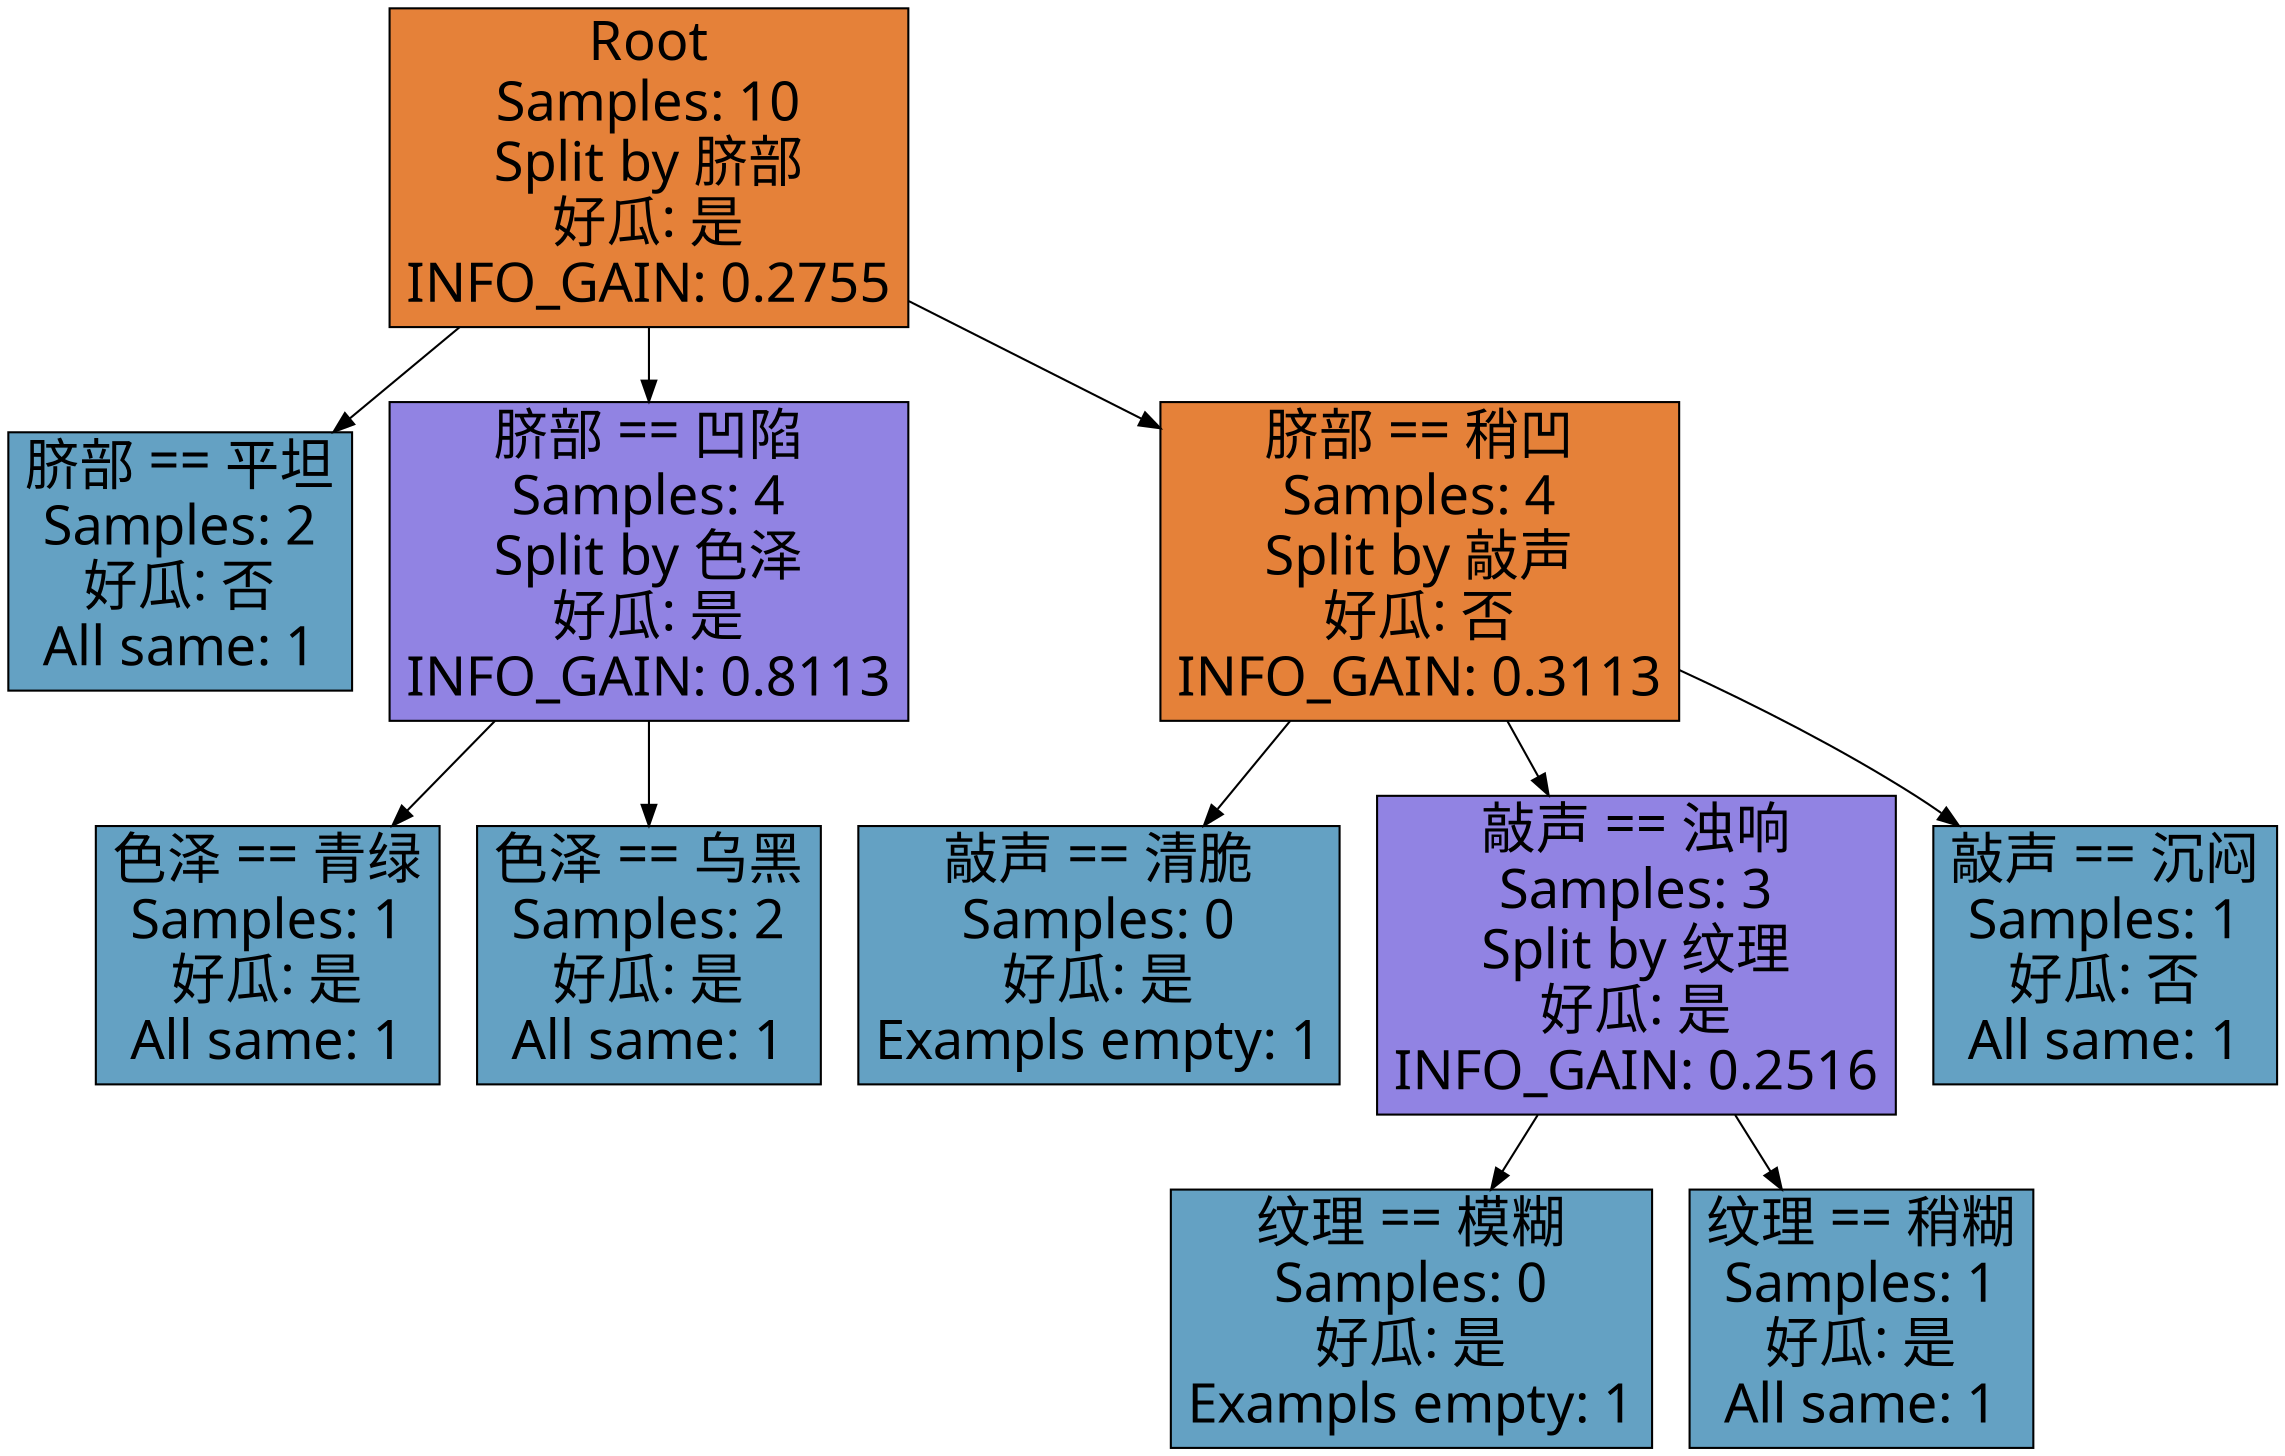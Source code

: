 digraph Tree {
node [shape=box, style="filled", color="black", fontname="Microsoft YaHei", fontsize=26];
edge [fontname="Microsoft YaHei", fontsize=26];
0 [label="Root\nSamples: 10\nSplit by 脐部\n好瓜: 是\nINFO_GAIN: 0.2755", fillcolor="#e58139"];
0 -> 1;
1 [label="脐部 == 平坦\nSamples: 2\n好瓜: 否\nAll same: 1", fillcolor="#64a1c3"];
0 -> 2;
2 [label="脐部 == 凹陷\nSamples: 4\nSplit by 色泽\n好瓜: 是\nINFO_GAIN: 0.8113", fillcolor="#9183e3"];
2 -> 3;
3 [label="色泽 == 青绿\nSamples: 1\n好瓜: 是\nAll same: 1", fillcolor="#64a1c3"];
2 -> 4;
4 [label="色泽 == 乌黑\nSamples: 2\n好瓜: 是\nAll same: 1", fillcolor="#64a1c3"];
0 -> 5;
5 [label="脐部 == 稍凹\nSamples: 4\nSplit by 敲声\n好瓜: 否\nINFO_GAIN: 0.3113", fillcolor="#e58139"];
5 -> 6;
6 [label="敲声 == 清脆\nSamples: 0\n好瓜: 是\nExampls empty: 1", fillcolor="#64a1c3"];
5 -> 7;
7 [label="敲声 == 浊响\nSamples: 3\nSplit by 纹理\n好瓜: 是\nINFO_GAIN: 0.2516", fillcolor="#9183e3"];
7 -> 8;
8 [label="纹理 == 模糊\nSamples: 0\n好瓜: 是\nExampls empty: 1", fillcolor="#64a1c3"];
7 -> 9;
9 [label="纹理 == 稍糊\nSamples: 1\n好瓜: 是\nAll same: 1", fillcolor="#64a1c3"];
5 -> 10;
10 [label="敲声 == 沉闷\nSamples: 1\n好瓜: 否\nAll same: 1", fillcolor="#64a1c3"];
}